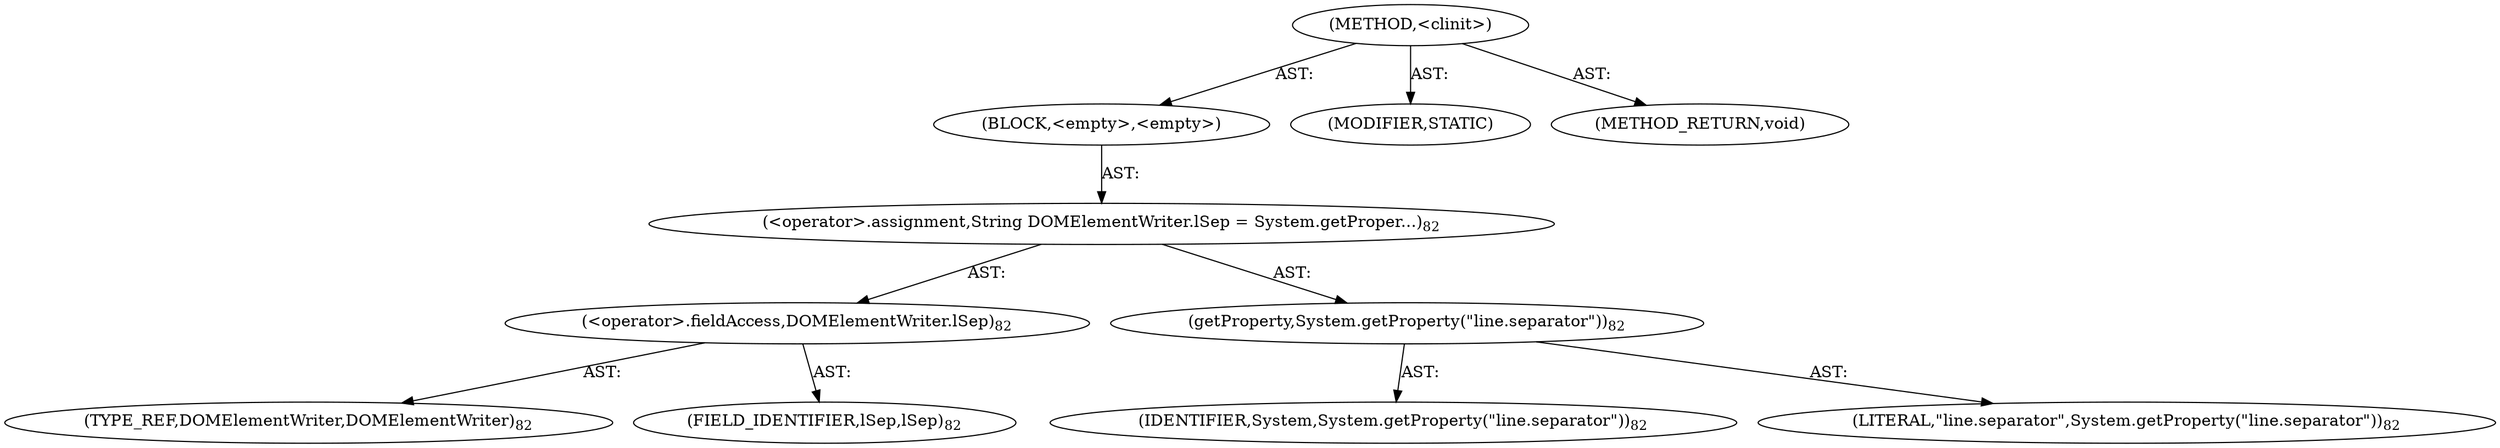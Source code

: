 digraph "&lt;clinit&gt;" {  
"111669149703" [label = <(METHOD,&lt;clinit&gt;)> ]
"25769803829" [label = <(BLOCK,&lt;empty&gt;,&lt;empty&gt;)> ]
"30064771257" [label = <(&lt;operator&gt;.assignment,String DOMElementWriter.lSep = System.getProper...)<SUB>82</SUB>> ]
"30064771258" [label = <(&lt;operator&gt;.fieldAccess,DOMElementWriter.lSep)<SUB>82</SUB>> ]
"180388626437" [label = <(TYPE_REF,DOMElementWriter,DOMElementWriter)<SUB>82</SUB>> ]
"55834574859" [label = <(FIELD_IDENTIFIER,lSep,lSep)<SUB>82</SUB>> ]
"30064771259" [label = <(getProperty,System.getProperty(&quot;line.separator&quot;))<SUB>82</SUB>> ]
"68719476920" [label = <(IDENTIFIER,System,System.getProperty(&quot;line.separator&quot;))<SUB>82</SUB>> ]
"90194313307" [label = <(LITERAL,&quot;line.separator&quot;,System.getProperty(&quot;line.separator&quot;))<SUB>82</SUB>> ]
"133143986193" [label = <(MODIFIER,STATIC)> ]
"128849018887" [label = <(METHOD_RETURN,void)> ]
  "111669149703" -> "25769803829"  [ label = "AST: "] 
  "111669149703" -> "133143986193"  [ label = "AST: "] 
  "111669149703" -> "128849018887"  [ label = "AST: "] 
  "25769803829" -> "30064771257"  [ label = "AST: "] 
  "30064771257" -> "30064771258"  [ label = "AST: "] 
  "30064771257" -> "30064771259"  [ label = "AST: "] 
  "30064771258" -> "180388626437"  [ label = "AST: "] 
  "30064771258" -> "55834574859"  [ label = "AST: "] 
  "30064771259" -> "68719476920"  [ label = "AST: "] 
  "30064771259" -> "90194313307"  [ label = "AST: "] 
}
